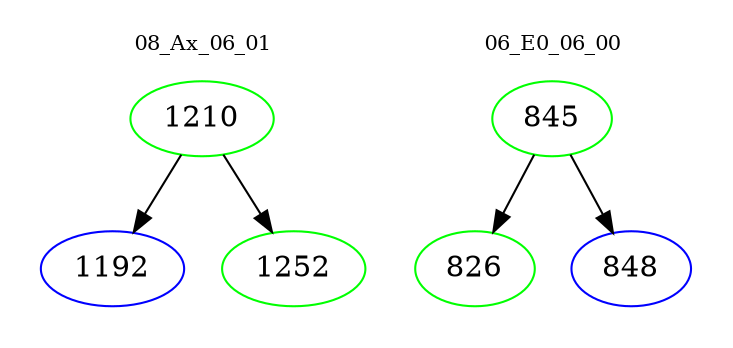 digraph{
subgraph cluster_0 {
color = white
label = "08_Ax_06_01";
fontsize=10;
T0_1210 [label="1210", color="green"]
T0_1210 -> T0_1192 [color="black"]
T0_1192 [label="1192", color="blue"]
T0_1210 -> T0_1252 [color="black"]
T0_1252 [label="1252", color="green"]
}
subgraph cluster_1 {
color = white
label = "06_E0_06_00";
fontsize=10;
T1_845 [label="845", color="green"]
T1_845 -> T1_826 [color="black"]
T1_826 [label="826", color="green"]
T1_845 -> T1_848 [color="black"]
T1_848 [label="848", color="blue"]
}
}
